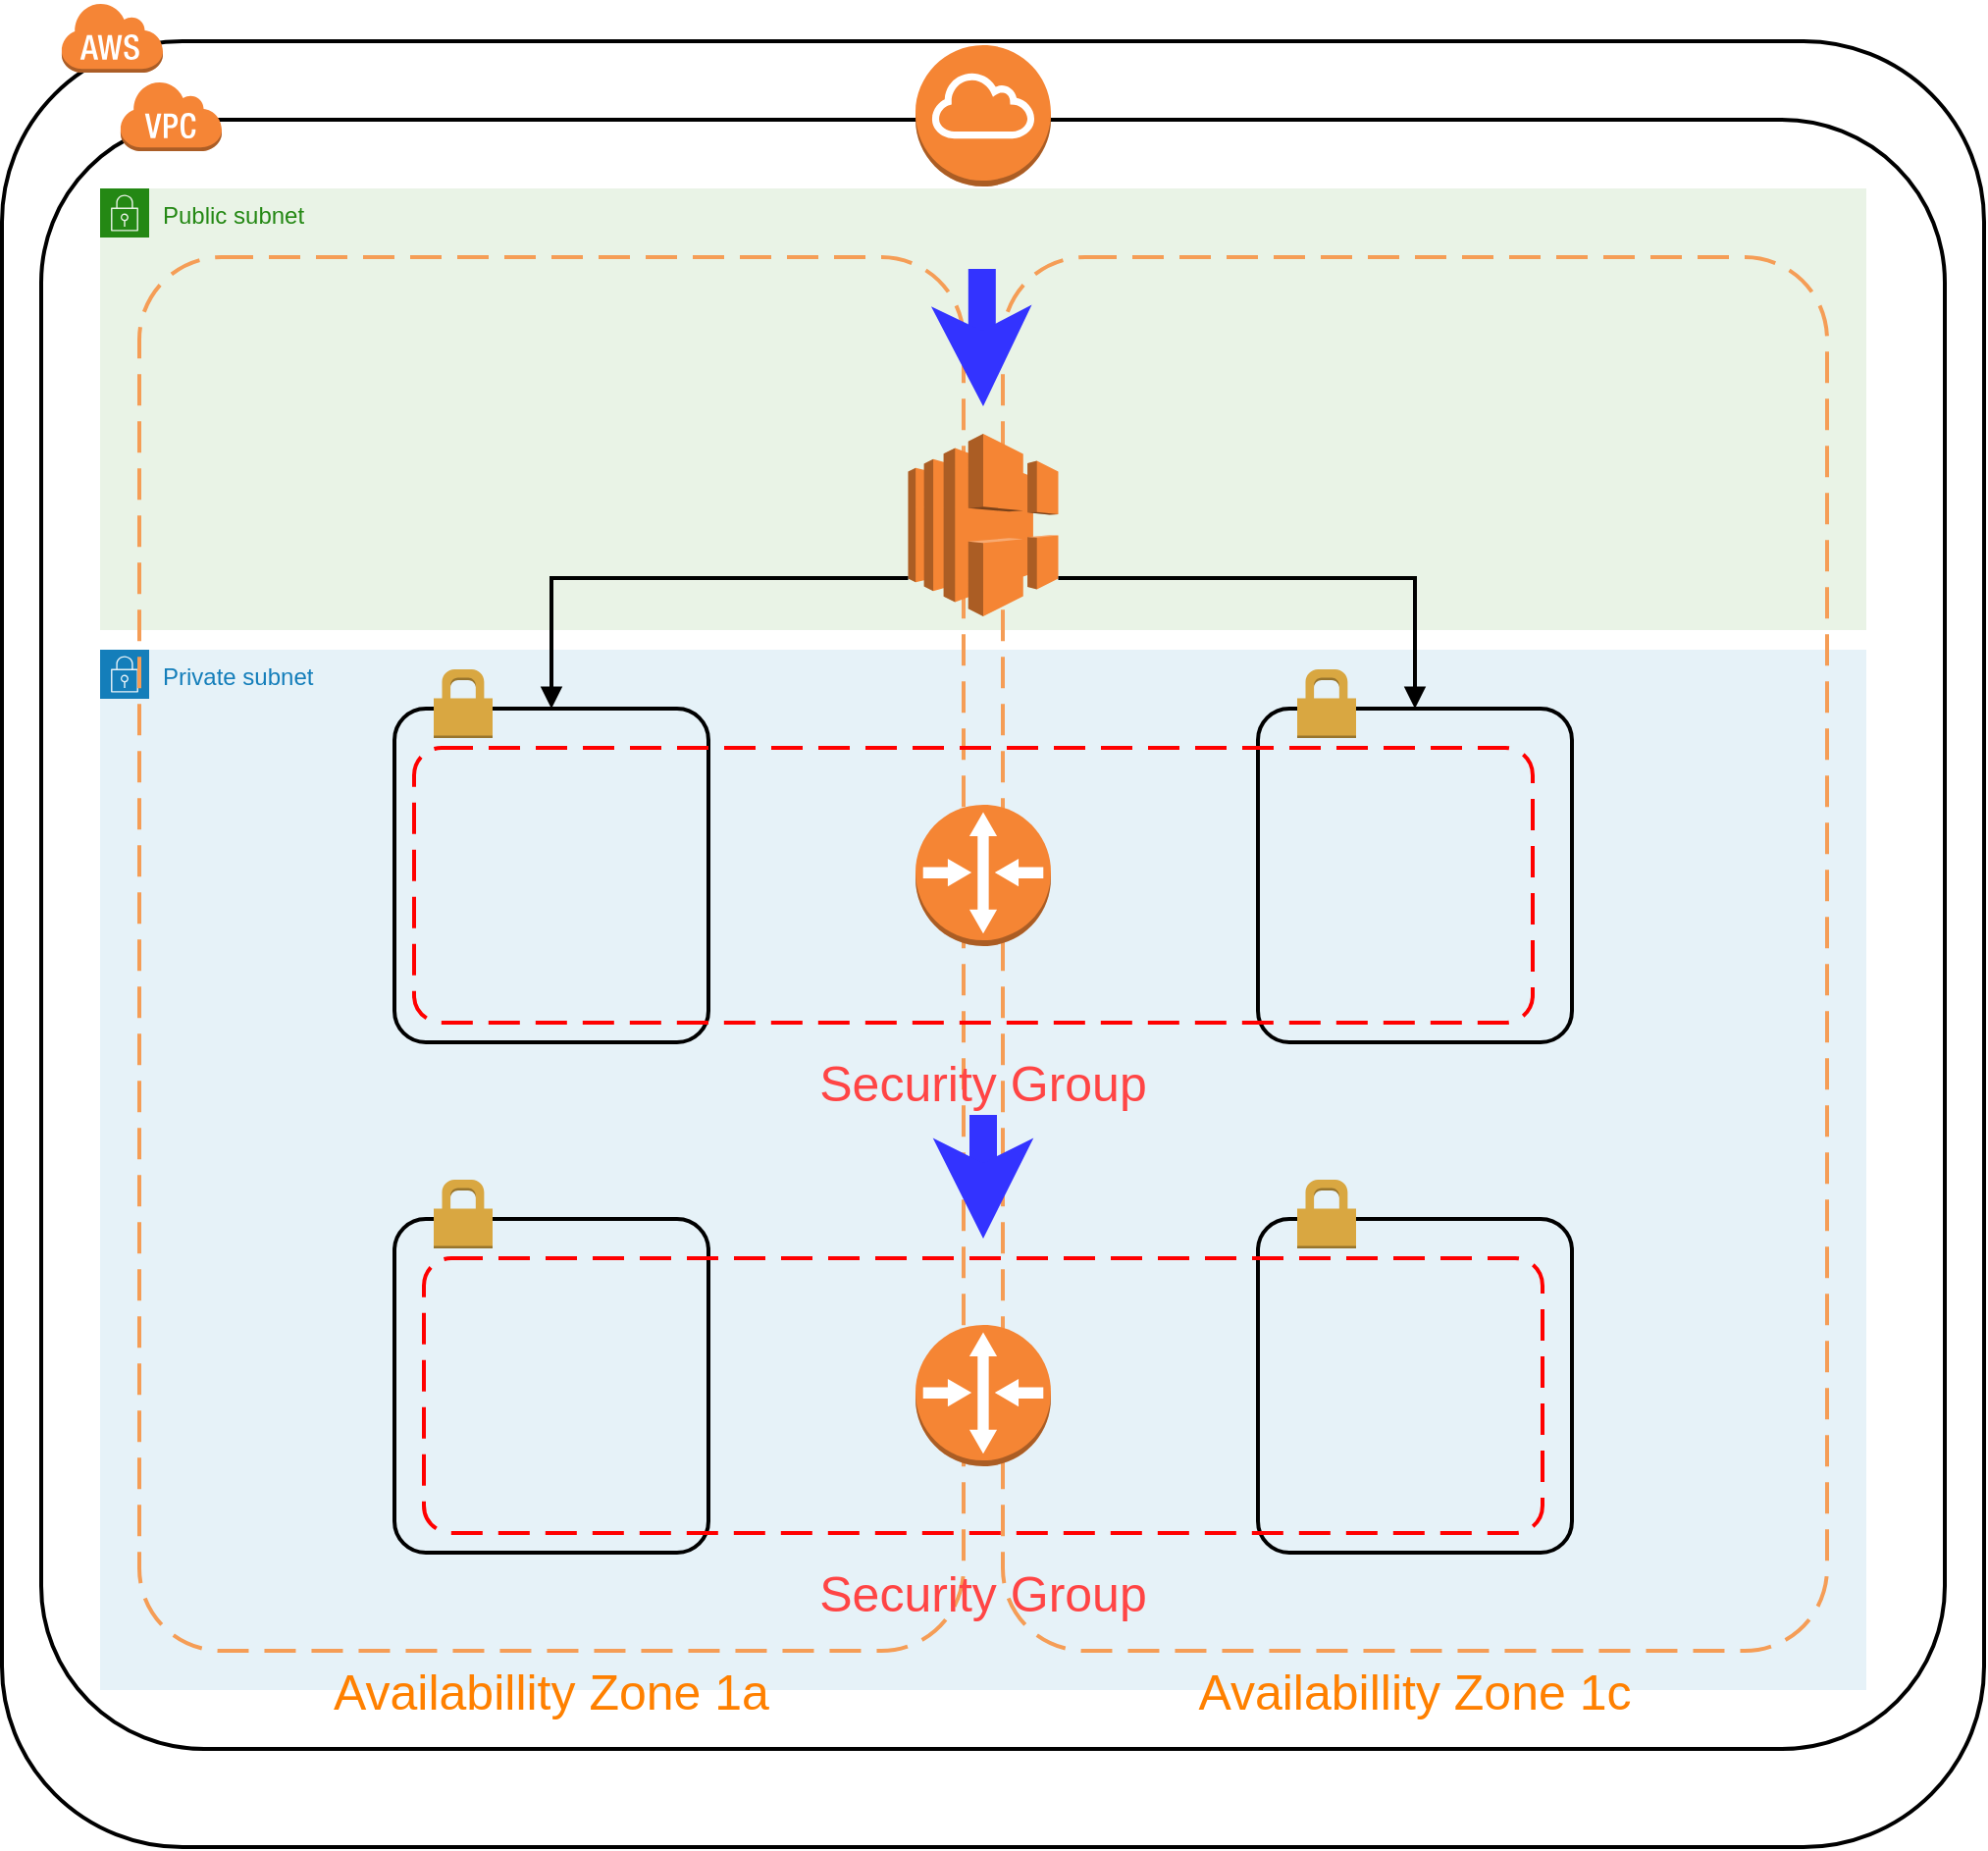 <mxfile version="12.8.8"><diagram id="_87HoXNV0-rnGBmtg2YV" name="Page-1"><mxGraphModel dx="2505" dy="886" grid="1" gridSize="10" guides="1" tooltips="1" connect="1" arrows="1" fold="1" page="1" pageScale="1" pageWidth="827" pageHeight="1169" math="0" shadow="0"><root><mxCell id="0"/><mxCell id="1" parent="0"/><mxCell id="_ovh1-vj-4R0Jz9z56Qj-6" value="" style="rounded=1;arcSize=10;dashed=0;fillColor=none;gradientColor=none;strokeWidth=2;" parent="1" vertex="1"><mxGeometry x="-210" y="40" width="1010" height="920" as="geometry"/></mxCell><mxCell id="_ovh1-vj-4R0Jz9z56Qj-7" value="" style="dashed=0;html=1;shape=mxgraph.aws3.cloud;fillColor=#F58536;gradientColor=none;dashed=0;" parent="1" vertex="1"><mxGeometry x="-180" y="20" width="52" height="36" as="geometry"/></mxCell><mxCell id="_ovh1-vj-4R0Jz9z56Qj-8" value="" style="rounded=1;arcSize=10;dashed=0;fillColor=none;gradientColor=none;strokeWidth=2;" parent="1" vertex="1"><mxGeometry x="-190" y="80" width="970" height="830" as="geometry"/></mxCell><mxCell id="_ovh1-vj-4R0Jz9z56Qj-9" value="" style="dashed=0;html=1;shape=mxgraph.aws3.virtual_private_cloud;fillColor=#F58536;gradientColor=none;dashed=0;" parent="1" vertex="1"><mxGeometry x="-150" y="60" width="52" height="36" as="geometry"/></mxCell><mxCell id="_ovh1-vj-4R0Jz9z56Qj-13" value="Public subnet" style="points=[[0,0],[0.25,0],[0.5,0],[0.75,0],[1,0],[1,0.25],[1,0.5],[1,0.75],[1,1],[0.75,1],[0.5,1],[0.25,1],[0,1],[0,0.75],[0,0.5],[0,0.25]];outlineConnect=0;gradientColor=none;html=1;whiteSpace=wrap;fontSize=12;fontStyle=0;shape=mxgraph.aws4.group;grIcon=mxgraph.aws4.group_security_group;grStroke=0;strokeColor=#248814;fillColor=#E9F3E6;verticalAlign=top;align=left;spacingLeft=30;fontColor=#248814;dashed=0;" parent="1" vertex="1"><mxGeometry x="-160" y="115" width="900" height="225" as="geometry"/></mxCell><mxCell id="_ovh1-vj-4R0Jz9z56Qj-14" value="" style="outlineConnect=0;dashed=0;verticalLabelPosition=bottom;verticalAlign=top;align=center;html=1;shape=mxgraph.aws3.internet_gateway;fillColor=#F58534;gradientColor=none;" parent="1" vertex="1"><mxGeometry x="255.5" y="42" width="69" height="72" as="geometry"/></mxCell><mxCell id="L7Z_mljCfBOaTHAtqXyv-1" value="Private subnet" style="points=[[0,0],[0.25,0],[0.5,0],[0.75,0],[1,0],[1,0.25],[1,0.5],[1,0.75],[1,1],[0.75,1],[0.5,1],[0.25,1],[0,1],[0,0.75],[0,0.5],[0,0.25]];outlineConnect=0;gradientColor=none;html=1;whiteSpace=wrap;fontSize=12;fontStyle=0;shape=mxgraph.aws4.group;grIcon=mxgraph.aws4.group_security_group;grStroke=0;strokeColor=#147EBA;fillColor=#E6F2F8;verticalAlign=top;align=left;spacingLeft=30;fontColor=#147EBA;dashed=0;" vertex="1" parent="1"><mxGeometry x="-160" y="350" width="900" height="530" as="geometry"/></mxCell><mxCell id="_ovh1-vj-4R0Jz9z56Qj-15" value="" style="rounded=1;arcSize=10;dashed=1;strokeColor=#F59D56;fillColor=none;gradientColor=none;dashPattern=8 4;strokeWidth=2;" parent="1" vertex="1"><mxGeometry x="-140" y="150" width="420" height="710" as="geometry"/></mxCell><mxCell id="L7Z_mljCfBOaTHAtqXyv-3" value="" style="rounded=1;arcSize=10;dashed=1;strokeColor=#F59D56;fillColor=none;gradientColor=none;dashPattern=8 4;strokeWidth=2;" vertex="1" parent="1"><mxGeometry x="300" y="150" width="420" height="710" as="geometry"/></mxCell><mxCell id="L7Z_mljCfBOaTHAtqXyv-4" value="&lt;font style=&quot;font-size: 25px&quot; color=&quot;#ff8000&quot;&gt;Availabillity Zone 1a&lt;/font&gt;" style="text;html=1;strokeColor=none;fillColor=none;align=center;verticalAlign=middle;whiteSpace=wrap;rounded=0;" vertex="1" parent="1"><mxGeometry x="-51" y="860" width="242" height="40" as="geometry"/></mxCell><mxCell id="L7Z_mljCfBOaTHAtqXyv-5" value="&lt;font style=&quot;font-size: 25px&quot; color=&quot;#ff8000&quot;&gt;Availabillity Zone 1c&lt;/font&gt;" style="text;html=1;strokeColor=none;fillColor=none;align=center;verticalAlign=middle;whiteSpace=wrap;rounded=0;" vertex="1" parent="1"><mxGeometry x="389" y="860" width="242" height="40" as="geometry"/></mxCell><mxCell id="L7Z_mljCfBOaTHAtqXyv-6" value="" style="rounded=1;arcSize=10;dashed=0;fillColor=none;gradientColor=none;strokeWidth=2;" vertex="1" parent="1"><mxGeometry x="-10" y="640" width="160" height="170" as="geometry"/></mxCell><mxCell id="L7Z_mljCfBOaTHAtqXyv-7" value="" style="dashed=0;html=1;shape=mxgraph.aws3.permissions;fillColor=#D9A741;gradientColor=none;dashed=0;" vertex="1" parent="1"><mxGeometry x="10" y="620" width="30" height="35" as="geometry"/></mxCell><mxCell id="L7Z_mljCfBOaTHAtqXyv-10" value="" style="rounded=1;arcSize=10;dashed=0;fillColor=none;gradientColor=none;strokeWidth=2;" vertex="1" parent="1"><mxGeometry x="430" y="640" width="160" height="170" as="geometry"/></mxCell><mxCell id="L7Z_mljCfBOaTHAtqXyv-11" value="" style="dashed=0;html=1;shape=mxgraph.aws3.permissions;fillColor=#D9A741;gradientColor=none;dashed=0;" vertex="1" parent="1"><mxGeometry x="450" y="620" width="30" height="35" as="geometry"/></mxCell><mxCell id="L7Z_mljCfBOaTHAtqXyv-12" value="" style="rounded=1;arcSize=10;dashed=0;fillColor=none;gradientColor=none;strokeWidth=2;" vertex="1" parent="1"><mxGeometry x="-10" y="380" width="160" height="170" as="geometry"/></mxCell><mxCell id="L7Z_mljCfBOaTHAtqXyv-13" value="" style="dashed=0;html=1;shape=mxgraph.aws3.permissions;fillColor=#D9A741;gradientColor=none;dashed=0;" vertex="1" parent="1"><mxGeometry x="10" y="360" width="30" height="35" as="geometry"/></mxCell><mxCell id="L7Z_mljCfBOaTHAtqXyv-14" value="" style="rounded=1;arcSize=10;dashed=0;fillColor=none;gradientColor=none;strokeWidth=2;" vertex="1" parent="1"><mxGeometry x="430" y="380" width="160" height="170" as="geometry"/></mxCell><mxCell id="L7Z_mljCfBOaTHAtqXyv-15" value="" style="dashed=0;html=1;shape=mxgraph.aws3.permissions;fillColor=#D9A741;gradientColor=none;dashed=0;" vertex="1" parent="1"><mxGeometry x="450" y="360" width="30" height="35" as="geometry"/></mxCell><mxCell id="L7Z_mljCfBOaTHAtqXyv-16" value="" style="rounded=1;arcSize=10;dashed=1;strokeColor=#ff0000;fillColor=none;gradientColor=none;dashPattern=8 4;strokeWidth=2;" vertex="1" parent="1"><mxGeometry y="400" width="570" height="140" as="geometry"/></mxCell><mxCell id="L7Z_mljCfBOaTHAtqXyv-17" value="" style="rounded=1;arcSize=10;dashed=1;strokeColor=#ff0000;fillColor=none;gradientColor=none;dashPattern=8 4;strokeWidth=2;" vertex="1" parent="1"><mxGeometry x="5" y="660" width="570" height="140" as="geometry"/></mxCell><mxCell id="L7Z_mljCfBOaTHAtqXyv-18" value="&lt;span style=&quot;font-size: 25px&quot;&gt;&lt;font color=&quot;#ff4545&quot;&gt;Security Group&lt;/font&gt;&lt;/span&gt;" style="text;html=1;strokeColor=none;fillColor=none;align=center;verticalAlign=middle;whiteSpace=wrap;rounded=0;" vertex="1" parent="1"><mxGeometry x="188" y="810" width="204" height="40" as="geometry"/></mxCell><mxCell id="L7Z_mljCfBOaTHAtqXyv-32" value="" style="edgeStyle=orthogonalEdgeStyle;rounded=0;orthogonalLoop=1;jettySize=auto;html=1;jumpSize=7;strokeWidth=14;strokeColor=#3333FF;" edge="1" parent="1"><mxGeometry relative="1" as="geometry"><mxPoint x="290.0" y="587" as="sourcePoint"/><mxPoint x="290" y="650" as="targetPoint"/></mxGeometry></mxCell><mxCell id="L7Z_mljCfBOaTHAtqXyv-19" value="&lt;span style=&quot;font-size: 25px&quot;&gt;&lt;font color=&quot;#ff4545&quot;&gt;Security Group&lt;/font&gt;&lt;/span&gt;" style="text;html=1;strokeColor=none;fillColor=none;align=center;verticalAlign=middle;whiteSpace=wrap;rounded=0;" vertex="1" parent="1"><mxGeometry x="188" y="550" width="204" height="40" as="geometry"/></mxCell><mxCell id="L7Z_mljCfBOaTHAtqXyv-25" value="" style="shape=image;html=1;verticalAlign=top;verticalLabelPosition=bottom;labelBackgroundColor=#ffffff;imageAspect=0;aspect=fixed;image=https://cdn2.iconfinder.com/data/icons/amazon-aws-stencils/100/Compute__Networking_copy_Amazon_EC2---128.png" vertex="1" parent="1"><mxGeometry x="10" y="406" width="128" height="128" as="geometry"/></mxCell><mxCell id="L7Z_mljCfBOaTHAtqXyv-26" value="" style="shape=image;html=1;verticalAlign=top;verticalLabelPosition=bottom;labelBackgroundColor=#ffffff;imageAspect=0;aspect=fixed;image=https://cdn2.iconfinder.com/data/icons/amazon-aws-stencils/100/Compute__Networking_copy_Amazon_EC2---128.png" vertex="1" parent="1"><mxGeometry x="446" y="401" width="128" height="128" as="geometry"/></mxCell><mxCell id="L7Z_mljCfBOaTHAtqXyv-27" value="" style="shape=image;html=1;verticalAlign=top;verticalLabelPosition=bottom;labelBackgroundColor=#ffffff;imageAspect=0;aspect=fixed;image=https://cdn2.iconfinder.com/data/icons/amazon-aws-stencils/100/Compute__Networking_copy_Amazon_EC2---128.png" vertex="1" parent="1"><mxGeometry x="6" y="661" width="128" height="128" as="geometry"/></mxCell><mxCell id="L7Z_mljCfBOaTHAtqXyv-28" value="" style="shape=image;html=1;verticalAlign=top;verticalLabelPosition=bottom;labelBackgroundColor=#ffffff;imageAspect=0;aspect=fixed;image=https://cdn2.iconfinder.com/data/icons/amazon-aws-stencils/100/Compute__Networking_copy_Amazon_EC2---128.png" vertex="1" parent="1"><mxGeometry x="446" y="666" width="128" height="128" as="geometry"/></mxCell><mxCell id="L7Z_mljCfBOaTHAtqXyv-29" value="" style="outlineConnect=0;dashed=0;verticalLabelPosition=bottom;verticalAlign=top;align=center;html=1;shape=mxgraph.aws3.router;fillColor=#F58534;gradientColor=none;" vertex="1" parent="1"><mxGeometry x="255.5" y="429" width="69" height="72" as="geometry"/></mxCell><mxCell id="L7Z_mljCfBOaTHAtqXyv-30" value="" style="outlineConnect=0;dashed=0;verticalLabelPosition=bottom;verticalAlign=top;align=center;html=1;shape=mxgraph.aws3.router;fillColor=#F58534;gradientColor=none;" vertex="1" parent="1"><mxGeometry x="255.5" y="694" width="69" height="72" as="geometry"/></mxCell><mxCell id="L7Z_mljCfBOaTHAtqXyv-34" value="" style="outlineConnect=0;dashed=0;verticalLabelPosition=bottom;verticalAlign=top;align=center;html=1;shape=mxgraph.aws3.elastic_load_balancing;fillColor=#F58534;gradientColor=none;" vertex="1" parent="1"><mxGeometry x="251.75" y="240" width="76.5" height="93" as="geometry"/></mxCell><mxCell id="L7Z_mljCfBOaTHAtqXyv-35" value="" style="edgeStyle=orthogonalEdgeStyle;html=1;endArrow=none;elbow=vertical;startArrow=block;startFill=1;strokeColor=#000000;rounded=0;exitX=0.5;exitY=0;exitDx=0;exitDy=0;strokeWidth=2;entryX=0;entryY=0.79;entryDx=0;entryDy=0;entryPerimeter=0;" edge="1" parent="1" source="L7Z_mljCfBOaTHAtqXyv-12" target="L7Z_mljCfBOaTHAtqXyv-34"><mxGeometry width="100" relative="1" as="geometry"><mxPoint x="150" y="300" as="sourcePoint"/><mxPoint x="250" y="300" as="targetPoint"/><Array as="points"><mxPoint x="70" y="313"/></Array></mxGeometry></mxCell><mxCell id="L7Z_mljCfBOaTHAtqXyv-37" value="" style="edgeStyle=orthogonalEdgeStyle;html=1;endArrow=none;elbow=vertical;startArrow=block;startFill=1;strokeColor=#000000;rounded=0;exitX=0.5;exitY=0;exitDx=0;exitDy=0;strokeWidth=2;entryX=1;entryY=0.79;entryDx=0;entryDy=0;entryPerimeter=0;" edge="1" parent="1" source="L7Z_mljCfBOaTHAtqXyv-14" target="L7Z_mljCfBOaTHAtqXyv-34"><mxGeometry width="100" relative="1" as="geometry"><mxPoint x="80" y="390" as="sourcePoint"/><mxPoint x="360" y="310" as="targetPoint"/><Array as="points"><mxPoint x="510" y="313"/></Array></mxGeometry></mxCell><mxCell id="L7Z_mljCfBOaTHAtqXyv-39" value="" style="edgeStyle=orthogonalEdgeStyle;rounded=0;orthogonalLoop=1;jettySize=auto;html=1;jumpSize=7;strokeWidth=14;strokeColor=#3333FF;entryX=0.5;entryY=0;entryDx=0;entryDy=0;entryPerimeter=0;" edge="1" parent="1"><mxGeometry relative="1" as="geometry"><mxPoint x="289.41" y="156" as="sourcePoint"/><mxPoint x="290.0" y="226" as="targetPoint"/><Array as="points"><mxPoint x="289" y="191"/></Array></mxGeometry></mxCell></root></mxGraphModel></diagram></mxfile>